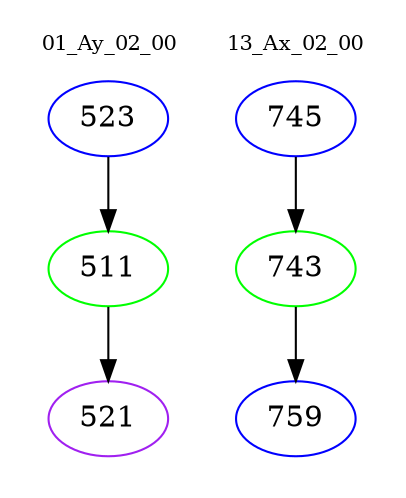 digraph{
subgraph cluster_0 {
color = white
label = "01_Ay_02_00";
fontsize=10;
T0_523 [label="523", color="blue"]
T0_523 -> T0_511 [color="black"]
T0_511 [label="511", color="green"]
T0_511 -> T0_521 [color="black"]
T0_521 [label="521", color="purple"]
}
subgraph cluster_1 {
color = white
label = "13_Ax_02_00";
fontsize=10;
T1_745 [label="745", color="blue"]
T1_745 -> T1_743 [color="black"]
T1_743 [label="743", color="green"]
T1_743 -> T1_759 [color="black"]
T1_759 [label="759", color="blue"]
}
}
